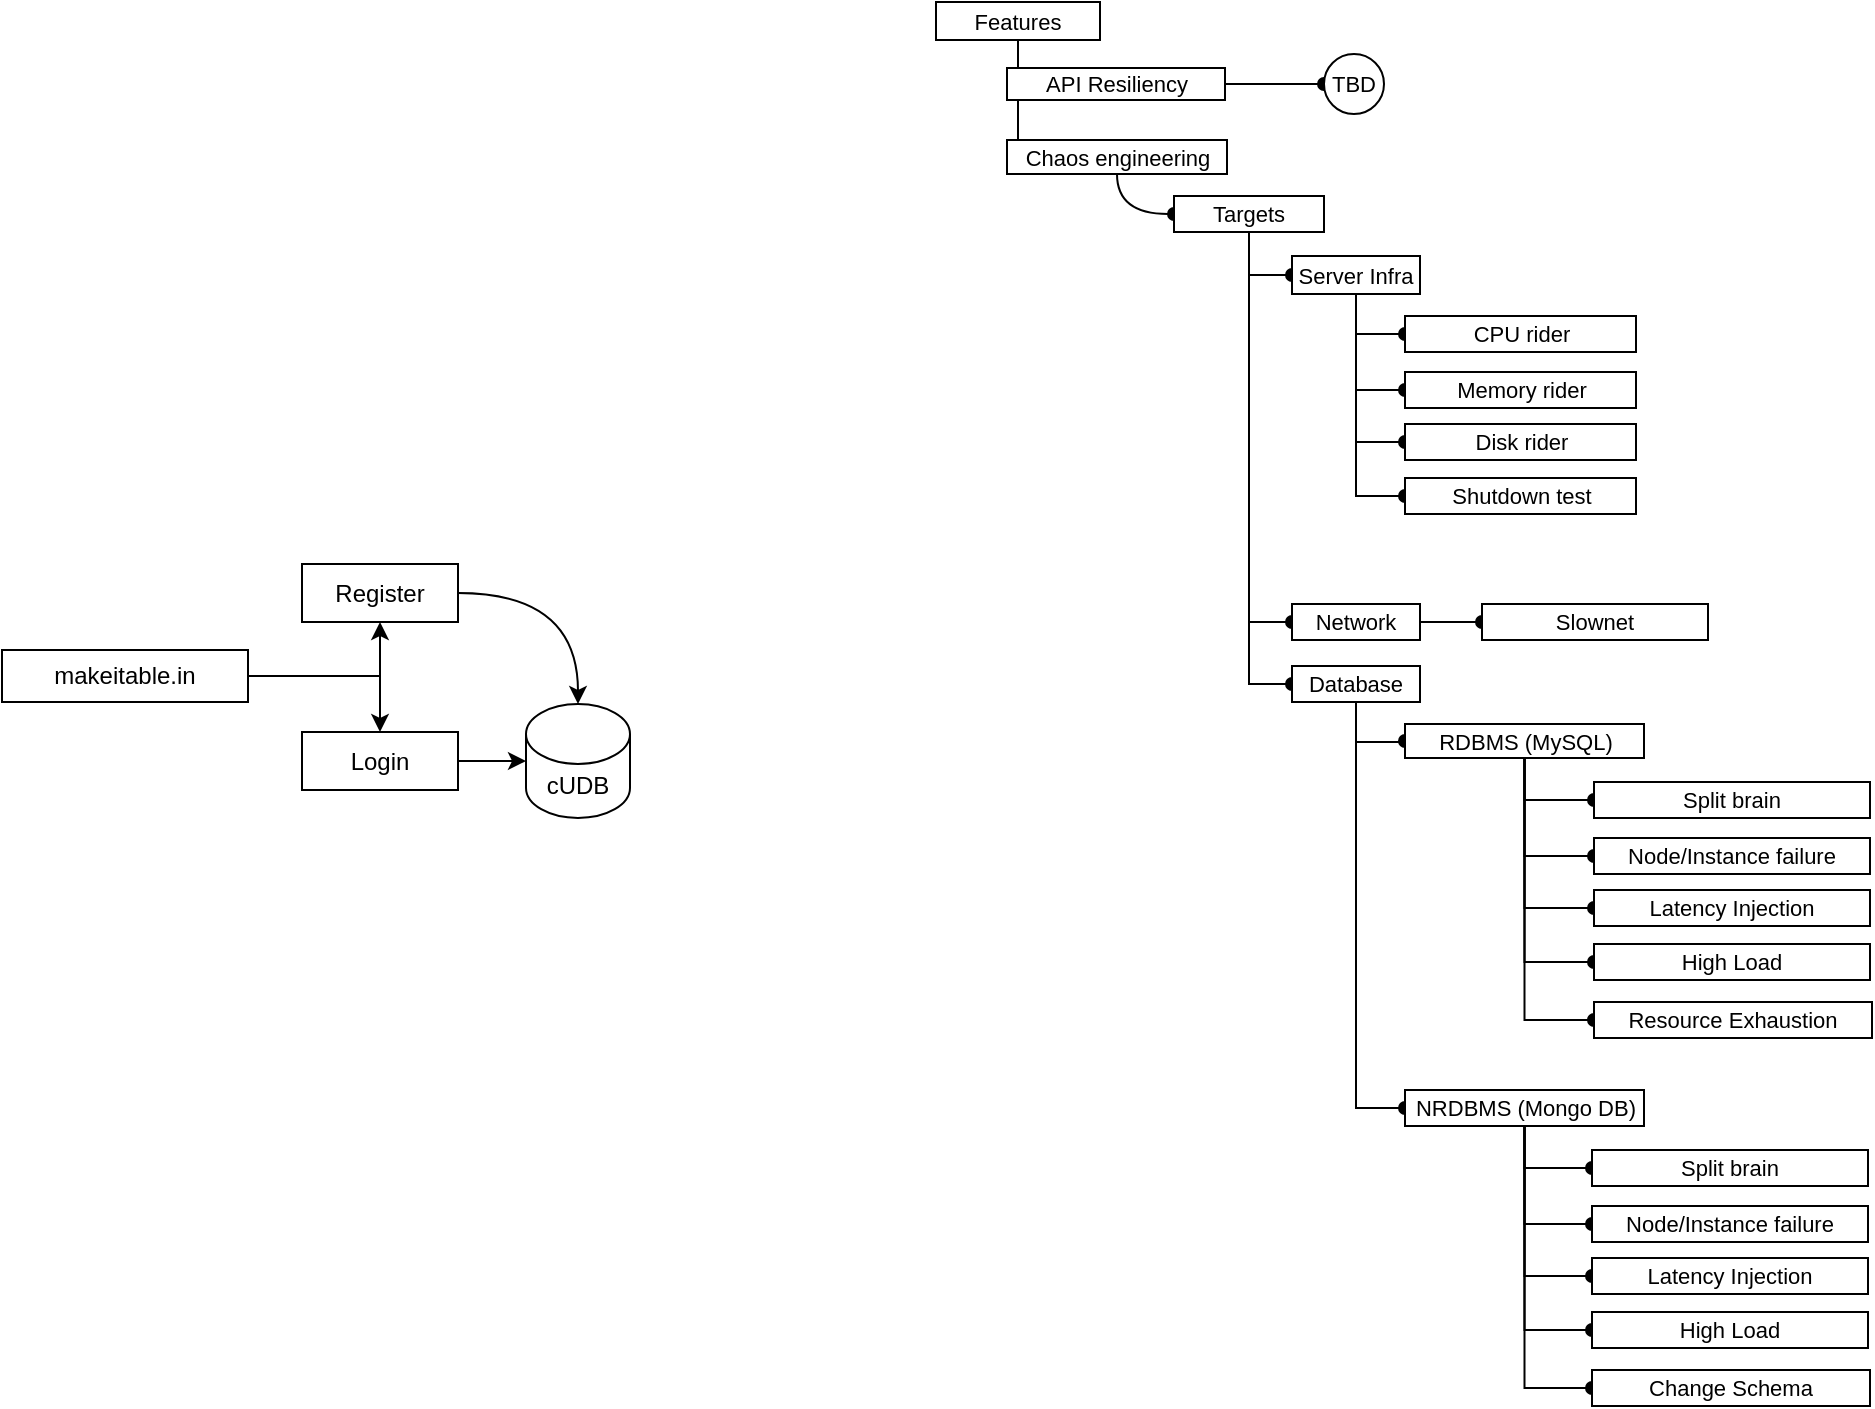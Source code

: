 <mxfile version="24.6.4" type="github">
  <diagram name="Page-1" id="ZgrWW4o71uVwgIAJo_en">
    <mxGraphModel dx="1593" dy="764" grid="0" gridSize="10" guides="1" tooltips="1" connect="1" arrows="1" fold="1" page="1" pageScale="1" pageWidth="4681" pageHeight="3300" math="0" shadow="0">
      <root>
        <mxCell id="0" />
        <mxCell id="1" parent="0" />
        <mxCell id="RolmY0LqYMx0WTnuwE-U-52" style="edgeStyle=orthogonalEdgeStyle;rounded=0;orthogonalLoop=1;jettySize=auto;html=1;entryX=0;entryY=0.5;entryDx=0;entryDy=0;endArrow=oval;endFill=1;fontSize=11;" edge="1" parent="1" source="RolmY0LqYMx0WTnuwE-U-42" target="RolmY0LqYMx0WTnuwE-U-36">
          <mxGeometry relative="1" as="geometry" />
        </mxCell>
        <mxCell id="RolmY0LqYMx0WTnuwE-U-48" style="edgeStyle=orthogonalEdgeStyle;rounded=0;orthogonalLoop=1;jettySize=auto;html=1;entryX=0;entryY=0.5;entryDx=0;entryDy=0;endArrow=oval;endFill=1;fontSize=11;" edge="1" parent="1" source="RolmY0LqYMx0WTnuwE-U-40" target="RolmY0LqYMx0WTnuwE-U-33">
          <mxGeometry relative="1" as="geometry" />
        </mxCell>
        <mxCell id="RolmY0LqYMx0WTnuwE-U-59" style="edgeStyle=orthogonalEdgeStyle;rounded=0;orthogonalLoop=1;jettySize=auto;html=1;entryX=0;entryY=0.5;entryDx=0;entryDy=0;endArrow=oval;endFill=1;fontSize=11;" edge="1" parent="1" source="RolmY0LqYMx0WTnuwE-U-40" target="RolmY0LqYMx0WTnuwE-U-34">
          <mxGeometry relative="1" as="geometry" />
        </mxCell>
        <mxCell id="RolmY0LqYMx0WTnuwE-U-60" style="edgeStyle=orthogonalEdgeStyle;rounded=0;orthogonalLoop=1;jettySize=auto;html=1;entryX=0;entryY=0.5;entryDx=0;entryDy=0;endArrow=oval;endFill=1;fontSize=11;" edge="1" parent="1" source="RolmY0LqYMx0WTnuwE-U-40" target="RolmY0LqYMx0WTnuwE-U-35">
          <mxGeometry relative="1" as="geometry" />
        </mxCell>
        <mxCell id="RolmY0LqYMx0WTnuwE-U-61" style="edgeStyle=orthogonalEdgeStyle;rounded=0;orthogonalLoop=1;jettySize=auto;html=1;entryX=0;entryY=0.5;entryDx=0;entryDy=0;endArrow=oval;endFill=1;fontSize=11;" edge="1" parent="1" source="RolmY0LqYMx0WTnuwE-U-40" target="RolmY0LqYMx0WTnuwE-U-37">
          <mxGeometry relative="1" as="geometry" />
        </mxCell>
        <mxCell id="RolmY0LqYMx0WTnuwE-U-30" style="edgeStyle=orthogonalEdgeStyle;rounded=0;orthogonalLoop=1;jettySize=auto;html=1;endArrow=baseDash;endFill=0;fontSize=11;" edge="1" parent="1" source="RolmY0LqYMx0WTnuwE-U-25">
          <mxGeometry relative="1" as="geometry">
            <mxPoint x="814" y="147" as="targetPoint" />
          </mxGeometry>
        </mxCell>
        <mxCell id="RolmY0LqYMx0WTnuwE-U-15" style="edgeStyle=orthogonalEdgeStyle;rounded=0;orthogonalLoop=1;jettySize=auto;html=1;" edge="1" parent="1" source="RolmY0LqYMx0WTnuwE-U-12" target="RolmY0LqYMx0WTnuwE-U-13">
          <mxGeometry relative="1" as="geometry" />
        </mxCell>
        <mxCell id="RolmY0LqYMx0WTnuwE-U-86" style="edgeStyle=orthogonalEdgeStyle;rounded=0;orthogonalLoop=1;jettySize=auto;html=1;entryX=0.5;entryY=0;entryDx=0;entryDy=0;" edge="1" parent="1" source="RolmY0LqYMx0WTnuwE-U-12" target="RolmY0LqYMx0WTnuwE-U-14">
          <mxGeometry relative="1" as="geometry" />
        </mxCell>
        <mxCell id="RolmY0LqYMx0WTnuwE-U-12" value="makeitable.in" style="rounded=0;whiteSpace=wrap;html=1;" vertex="1" parent="1">
          <mxGeometry x="306" y="398" width="123" height="26" as="geometry" />
        </mxCell>
        <mxCell id="RolmY0LqYMx0WTnuwE-U-18" style="edgeStyle=orthogonalEdgeStyle;rounded=0;orthogonalLoop=1;jettySize=auto;html=1;curved=1;entryX=0.5;entryY=0;entryDx=0;entryDy=0;entryPerimeter=0;" edge="1" parent="1" source="RolmY0LqYMx0WTnuwE-U-13" target="RolmY0LqYMx0WTnuwE-U-17">
          <mxGeometry relative="1" as="geometry" />
        </mxCell>
        <mxCell id="RolmY0LqYMx0WTnuwE-U-13" value="Register" style="rounded=0;whiteSpace=wrap;html=1;" vertex="1" parent="1">
          <mxGeometry x="456" y="355" width="78" height="29" as="geometry" />
        </mxCell>
        <mxCell id="RolmY0LqYMx0WTnuwE-U-14" value="Login" style="rounded=0;whiteSpace=wrap;html=1;" vertex="1" parent="1">
          <mxGeometry x="456" y="439" width="78" height="29" as="geometry" />
        </mxCell>
        <mxCell id="RolmY0LqYMx0WTnuwE-U-17" value="cUDB" style="shape=cylinder3;whiteSpace=wrap;html=1;boundedLbl=1;backgroundOutline=1;size=15;" vertex="1" parent="1">
          <mxGeometry x="568" y="425" width="52" height="57" as="geometry" />
        </mxCell>
        <mxCell id="RolmY0LqYMx0WTnuwE-U-24" style="edgeStyle=orthogonalEdgeStyle;rounded=0;orthogonalLoop=1;jettySize=auto;html=1;entryX=0;entryY=0.5;entryDx=0;entryDy=0;entryPerimeter=0;" edge="1" parent="1" source="RolmY0LqYMx0WTnuwE-U-14" target="RolmY0LqYMx0WTnuwE-U-17">
          <mxGeometry relative="1" as="geometry" />
        </mxCell>
        <mxCell id="RolmY0LqYMx0WTnuwE-U-25" value="Features" style="rounded=0;whiteSpace=wrap;html=1;fontSize=11;" vertex="1" parent="1">
          <mxGeometry x="773" y="74" width="82" height="19" as="geometry" />
        </mxCell>
        <mxCell id="RolmY0LqYMx0WTnuwE-U-84" style="edgeStyle=orthogonalEdgeStyle;rounded=0;orthogonalLoop=1;jettySize=auto;html=1;entryX=0;entryY=0.5;entryDx=0;entryDy=0;endArrow=oval;endFill=1;fontSize=11;" edge="1" parent="1" source="RolmY0LqYMx0WTnuwE-U-26" target="RolmY0LqYMx0WTnuwE-U-31">
          <mxGeometry relative="1" as="geometry" />
        </mxCell>
        <mxCell id="RolmY0LqYMx0WTnuwE-U-26" value="API Resiliency" style="rounded=0;whiteSpace=wrap;html=1;fontSize=11;" vertex="1" parent="1">
          <mxGeometry x="808.5" y="107" width="109" height="16" as="geometry" />
        </mxCell>
        <mxCell id="RolmY0LqYMx0WTnuwE-U-44" style="edgeStyle=orthogonalEdgeStyle;rounded=0;orthogonalLoop=1;jettySize=auto;html=1;entryX=0;entryY=0.5;entryDx=0;entryDy=0;curved=1;endArrow=oval;endFill=1;fontSize=11;" edge="1" parent="1" source="RolmY0LqYMx0WTnuwE-U-28" target="RolmY0LqYMx0WTnuwE-U-38">
          <mxGeometry relative="1" as="geometry" />
        </mxCell>
        <mxCell id="RolmY0LqYMx0WTnuwE-U-28" value="Chaos engineering" style="rounded=0;whiteSpace=wrap;html=1;fontSize=11;" vertex="1" parent="1">
          <mxGeometry x="808.5" y="143" width="110" height="17" as="geometry" />
        </mxCell>
        <mxCell id="RolmY0LqYMx0WTnuwE-U-31" value="TBD" style="ellipse;whiteSpace=wrap;html=1;aspect=fixed;fontSize=11;" vertex="1" parent="1">
          <mxGeometry x="967" y="100" width="30" height="30" as="geometry" />
        </mxCell>
        <mxCell id="RolmY0LqYMx0WTnuwE-U-36" value="Slownet" style="rounded=0;whiteSpace=wrap;html=1;fontSize=11;" vertex="1" parent="1">
          <mxGeometry x="1046" y="375" width="113" height="18" as="geometry" />
        </mxCell>
        <mxCell id="RolmY0LqYMx0WTnuwE-U-45" style="edgeStyle=orthogonalEdgeStyle;rounded=0;orthogonalLoop=1;jettySize=auto;html=1;entryX=0;entryY=0.5;entryDx=0;entryDy=0;endArrow=oval;endFill=1;fontSize=11;" edge="1" parent="1" source="RolmY0LqYMx0WTnuwE-U-38" target="RolmY0LqYMx0WTnuwE-U-40">
          <mxGeometry relative="1" as="geometry" />
        </mxCell>
        <mxCell id="RolmY0LqYMx0WTnuwE-U-46" style="edgeStyle=orthogonalEdgeStyle;rounded=0;orthogonalLoop=1;jettySize=auto;html=1;entryX=0;entryY=0.5;entryDx=0;entryDy=0;endArrow=oval;endFill=1;fontSize=11;" edge="1" parent="1" source="RolmY0LqYMx0WTnuwE-U-38" target="RolmY0LqYMx0WTnuwE-U-42">
          <mxGeometry relative="1" as="geometry" />
        </mxCell>
        <mxCell id="RolmY0LqYMx0WTnuwE-U-47" style="edgeStyle=orthogonalEdgeStyle;rounded=0;orthogonalLoop=1;jettySize=auto;html=1;entryX=0;entryY=0.5;entryDx=0;entryDy=0;endArrow=oval;endFill=1;fontSize=11;" edge="1" parent="1" source="RolmY0LqYMx0WTnuwE-U-38" target="RolmY0LqYMx0WTnuwE-U-41">
          <mxGeometry relative="1" as="geometry" />
        </mxCell>
        <mxCell id="RolmY0LqYMx0WTnuwE-U-38" value="Targets" style="rounded=0;whiteSpace=wrap;html=1;fontSize=11;" vertex="1" parent="1">
          <mxGeometry x="892" y="171" width="75" height="18" as="geometry" />
        </mxCell>
        <mxCell id="RolmY0LqYMx0WTnuwE-U-40" value="&lt;font style=&quot;font-size: 11px;&quot;&gt;Server Infra&lt;/font&gt;" style="rounded=0;whiteSpace=wrap;html=1;fontSize=11;" vertex="1" parent="1">
          <mxGeometry x="951" y="201" width="64" height="19" as="geometry" />
        </mxCell>
        <mxCell id="RolmY0LqYMx0WTnuwE-U-57" style="edgeStyle=orthogonalEdgeStyle;rounded=0;orthogonalLoop=1;jettySize=auto;html=1;entryX=0;entryY=0.5;entryDx=0;entryDy=0;endArrow=oval;endFill=1;fontSize=11;" edge="1" parent="1" source="RolmY0LqYMx0WTnuwE-U-41" target="RolmY0LqYMx0WTnuwE-U-54">
          <mxGeometry relative="1" as="geometry" />
        </mxCell>
        <mxCell id="RolmY0LqYMx0WTnuwE-U-58" style="edgeStyle=orthogonalEdgeStyle;rounded=0;orthogonalLoop=1;jettySize=auto;html=1;entryX=0;entryY=0.5;entryDx=0;entryDy=0;endArrow=oval;endFill=1;fontSize=11;" edge="1" parent="1" source="RolmY0LqYMx0WTnuwE-U-41" target="RolmY0LqYMx0WTnuwE-U-53">
          <mxGeometry relative="1" as="geometry" />
        </mxCell>
        <mxCell id="RolmY0LqYMx0WTnuwE-U-41" value="&lt;font style=&quot;font-size: 11px;&quot;&gt;Database&lt;/font&gt;" style="rounded=0;whiteSpace=wrap;html=1;fontSize=11;" vertex="1" parent="1">
          <mxGeometry x="951" y="406" width="64" height="18" as="geometry" />
        </mxCell>
        <mxCell id="RolmY0LqYMx0WTnuwE-U-42" value="&lt;font style=&quot;font-size: 11px;&quot;&gt;Network&lt;/font&gt;" style="rounded=0;whiteSpace=wrap;html=1;fontSize=11;" vertex="1" parent="1">
          <mxGeometry x="951" y="375" width="64" height="18" as="geometry" />
        </mxCell>
        <mxCell id="RolmY0LqYMx0WTnuwE-U-66" style="edgeStyle=orthogonalEdgeStyle;rounded=0;orthogonalLoop=1;jettySize=auto;html=1;entryX=0;entryY=0.5;entryDx=0;entryDy=0;endArrow=oval;endFill=1;fontSize=11;" edge="1" parent="1" source="RolmY0LqYMx0WTnuwE-U-53" target="RolmY0LqYMx0WTnuwE-U-62">
          <mxGeometry relative="1" as="geometry" />
        </mxCell>
        <mxCell id="RolmY0LqYMx0WTnuwE-U-67" style="edgeStyle=orthogonalEdgeStyle;rounded=0;orthogonalLoop=1;jettySize=auto;html=1;entryX=0;entryY=0.5;entryDx=0;entryDy=0;endArrow=oval;endFill=1;fontSize=11;" edge="1" parent="1" source="RolmY0LqYMx0WTnuwE-U-53" target="RolmY0LqYMx0WTnuwE-U-63">
          <mxGeometry relative="1" as="geometry" />
        </mxCell>
        <mxCell id="RolmY0LqYMx0WTnuwE-U-68" style="edgeStyle=orthogonalEdgeStyle;rounded=0;orthogonalLoop=1;jettySize=auto;html=1;entryX=0;entryY=0.5;entryDx=0;entryDy=0;endArrow=oval;endFill=1;fontSize=11;" edge="1" parent="1" source="RolmY0LqYMx0WTnuwE-U-53" target="RolmY0LqYMx0WTnuwE-U-64">
          <mxGeometry relative="1" as="geometry" />
        </mxCell>
        <mxCell id="RolmY0LqYMx0WTnuwE-U-69" style="edgeStyle=orthogonalEdgeStyle;rounded=0;orthogonalLoop=1;jettySize=auto;html=1;entryX=0;entryY=0.5;entryDx=0;entryDy=0;endArrow=oval;endFill=1;fontSize=11;" edge="1" parent="1" source="RolmY0LqYMx0WTnuwE-U-53" target="RolmY0LqYMx0WTnuwE-U-65">
          <mxGeometry relative="1" as="geometry" />
        </mxCell>
        <mxCell id="RolmY0LqYMx0WTnuwE-U-71" style="edgeStyle=orthogonalEdgeStyle;rounded=0;orthogonalLoop=1;jettySize=auto;html=1;entryX=0;entryY=0.5;entryDx=0;entryDy=0;endArrow=oval;endFill=1;fontSize=11;" edge="1" parent="1" source="RolmY0LqYMx0WTnuwE-U-53" target="RolmY0LqYMx0WTnuwE-U-70">
          <mxGeometry relative="1" as="geometry" />
        </mxCell>
        <mxCell id="RolmY0LqYMx0WTnuwE-U-53" value="&lt;font style=&quot;font-size: 11px;&quot;&gt;RDBMS (MySQL)&lt;/font&gt;" style="rounded=0;whiteSpace=wrap;html=1;fontSize=11;" vertex="1" parent="1">
          <mxGeometry x="1007.5" y="435" width="119.5" height="17" as="geometry" />
        </mxCell>
        <mxCell id="RolmY0LqYMx0WTnuwE-U-78" style="edgeStyle=orthogonalEdgeStyle;rounded=0;orthogonalLoop=1;jettySize=auto;html=1;entryX=0;entryY=0.5;entryDx=0;entryDy=0;endArrow=oval;endFill=1;fontSize=11;" edge="1" parent="1" source="RolmY0LqYMx0WTnuwE-U-54" target="RolmY0LqYMx0WTnuwE-U-73">
          <mxGeometry relative="1" as="geometry" />
        </mxCell>
        <mxCell id="RolmY0LqYMx0WTnuwE-U-79" style="edgeStyle=orthogonalEdgeStyle;rounded=0;orthogonalLoop=1;jettySize=auto;html=1;entryX=0;entryY=0.5;entryDx=0;entryDy=0;endArrow=oval;endFill=1;fontSize=11;" edge="1" parent="1" source="RolmY0LqYMx0WTnuwE-U-54" target="RolmY0LqYMx0WTnuwE-U-74">
          <mxGeometry relative="1" as="geometry" />
        </mxCell>
        <mxCell id="RolmY0LqYMx0WTnuwE-U-80" style="edgeStyle=orthogonalEdgeStyle;rounded=0;orthogonalLoop=1;jettySize=auto;html=1;entryX=0;entryY=0.5;entryDx=0;entryDy=0;endArrow=oval;endFill=1;fontSize=11;" edge="1" parent="1" source="RolmY0LqYMx0WTnuwE-U-54" target="RolmY0LqYMx0WTnuwE-U-75">
          <mxGeometry relative="1" as="geometry" />
        </mxCell>
        <mxCell id="RolmY0LqYMx0WTnuwE-U-81" style="edgeStyle=orthogonalEdgeStyle;rounded=0;orthogonalLoop=1;jettySize=auto;html=1;entryX=0;entryY=0.5;entryDx=0;entryDy=0;endArrow=oval;endFill=1;fontSize=11;" edge="1" parent="1" source="RolmY0LqYMx0WTnuwE-U-54" target="RolmY0LqYMx0WTnuwE-U-76">
          <mxGeometry relative="1" as="geometry" />
        </mxCell>
        <mxCell id="RolmY0LqYMx0WTnuwE-U-82" style="edgeStyle=orthogonalEdgeStyle;rounded=0;orthogonalLoop=1;jettySize=auto;html=1;entryX=0;entryY=0.5;entryDx=0;entryDy=0;endArrow=oval;endFill=1;fontSize=11;" edge="1" parent="1" source="RolmY0LqYMx0WTnuwE-U-54" target="RolmY0LqYMx0WTnuwE-U-77">
          <mxGeometry relative="1" as="geometry" />
        </mxCell>
        <mxCell id="RolmY0LqYMx0WTnuwE-U-54" value="&lt;font style=&quot;font-size: 11px;&quot;&gt;NRDBMS (Mongo DB)&lt;/font&gt;" style="rounded=0;whiteSpace=wrap;html=1;fontSize=11;" vertex="1" parent="1">
          <mxGeometry x="1007.5" y="618" width="119.5" height="18" as="geometry" />
        </mxCell>
        <mxCell id="RolmY0LqYMx0WTnuwE-U-62" value="Split brain" style="rounded=0;whiteSpace=wrap;html=1;fontSize=11;" vertex="1" parent="1">
          <mxGeometry x="1102" y="464" width="138" height="18" as="geometry" />
        </mxCell>
        <mxCell id="RolmY0LqYMx0WTnuwE-U-63" value="Node/Instance failure" style="rounded=0;whiteSpace=wrap;html=1;fontSize=11;" vertex="1" parent="1">
          <mxGeometry x="1102" y="492" width="138" height="18" as="geometry" />
        </mxCell>
        <mxCell id="RolmY0LqYMx0WTnuwE-U-64" value="Latency Injection" style="rounded=0;whiteSpace=wrap;html=1;fontSize=11;" vertex="1" parent="1">
          <mxGeometry x="1102" y="518" width="138" height="18" as="geometry" />
        </mxCell>
        <mxCell id="RolmY0LqYMx0WTnuwE-U-65" value="High Load" style="rounded=0;whiteSpace=wrap;html=1;fontSize=11;" vertex="1" parent="1">
          <mxGeometry x="1102" y="545" width="138" height="18" as="geometry" />
        </mxCell>
        <mxCell id="RolmY0LqYMx0WTnuwE-U-70" value="Resource Exhaustion" style="rounded=0;whiteSpace=wrap;html=1;fontSize=11;" vertex="1" parent="1">
          <mxGeometry x="1102" y="574" width="139" height="18" as="geometry" />
        </mxCell>
        <mxCell id="RolmY0LqYMx0WTnuwE-U-73" value="Split brain" style="rounded=0;whiteSpace=wrap;html=1;fontSize=11;" vertex="1" parent="1">
          <mxGeometry x="1101" y="648" width="138" height="18" as="geometry" />
        </mxCell>
        <mxCell id="RolmY0LqYMx0WTnuwE-U-74" value="Node/Instance failure" style="rounded=0;whiteSpace=wrap;html=1;fontSize=11;" vertex="1" parent="1">
          <mxGeometry x="1101" y="676" width="138" height="18" as="geometry" />
        </mxCell>
        <mxCell id="RolmY0LqYMx0WTnuwE-U-75" value="Latency Injection" style="rounded=0;whiteSpace=wrap;html=1;fontSize=11;" vertex="1" parent="1">
          <mxGeometry x="1101" y="702" width="138" height="18" as="geometry" />
        </mxCell>
        <mxCell id="RolmY0LqYMx0WTnuwE-U-76" value="High Load" style="rounded=0;whiteSpace=wrap;html=1;fontSize=11;" vertex="1" parent="1">
          <mxGeometry x="1101" y="729" width="138" height="18" as="geometry" />
        </mxCell>
        <mxCell id="RolmY0LqYMx0WTnuwE-U-77" value="Change Schema" style="rounded=0;whiteSpace=wrap;html=1;fontSize=11;" vertex="1" parent="1">
          <mxGeometry x="1101" y="758" width="139" height="18" as="geometry" />
        </mxCell>
        <mxCell id="RolmY0LqYMx0WTnuwE-U-83" value="" style="group;fontSize=11;" vertex="1" connectable="0" parent="1">
          <mxGeometry x="1007.5" y="231" width="115.5" height="99" as="geometry" />
        </mxCell>
        <mxCell id="RolmY0LqYMx0WTnuwE-U-33" value="CPU rider" style="rounded=0;whiteSpace=wrap;html=1;fontSize=11;fontStyle=0" vertex="1" parent="RolmY0LqYMx0WTnuwE-U-83">
          <mxGeometry width="115.5" height="18" as="geometry" />
        </mxCell>
        <mxCell id="RolmY0LqYMx0WTnuwE-U-34" value="Memory rider" style="rounded=0;whiteSpace=wrap;html=1;fontSize=11;fontStyle=0" vertex="1" parent="RolmY0LqYMx0WTnuwE-U-83">
          <mxGeometry y="28" width="115.5" height="18" as="geometry" />
        </mxCell>
        <mxCell id="RolmY0LqYMx0WTnuwE-U-35" value="Disk rider" style="rounded=0;whiteSpace=wrap;html=1;fontSize=11;fontStyle=0" vertex="1" parent="RolmY0LqYMx0WTnuwE-U-83">
          <mxGeometry y="54" width="115.5" height="18" as="geometry" />
        </mxCell>
        <mxCell id="RolmY0LqYMx0WTnuwE-U-37" value="Shutdown test" style="rounded=0;whiteSpace=wrap;html=1;fontSize=11;fontStyle=0" vertex="1" parent="RolmY0LqYMx0WTnuwE-U-83">
          <mxGeometry y="81" width="115.5" height="18" as="geometry" />
        </mxCell>
      </root>
    </mxGraphModel>
  </diagram>
</mxfile>
